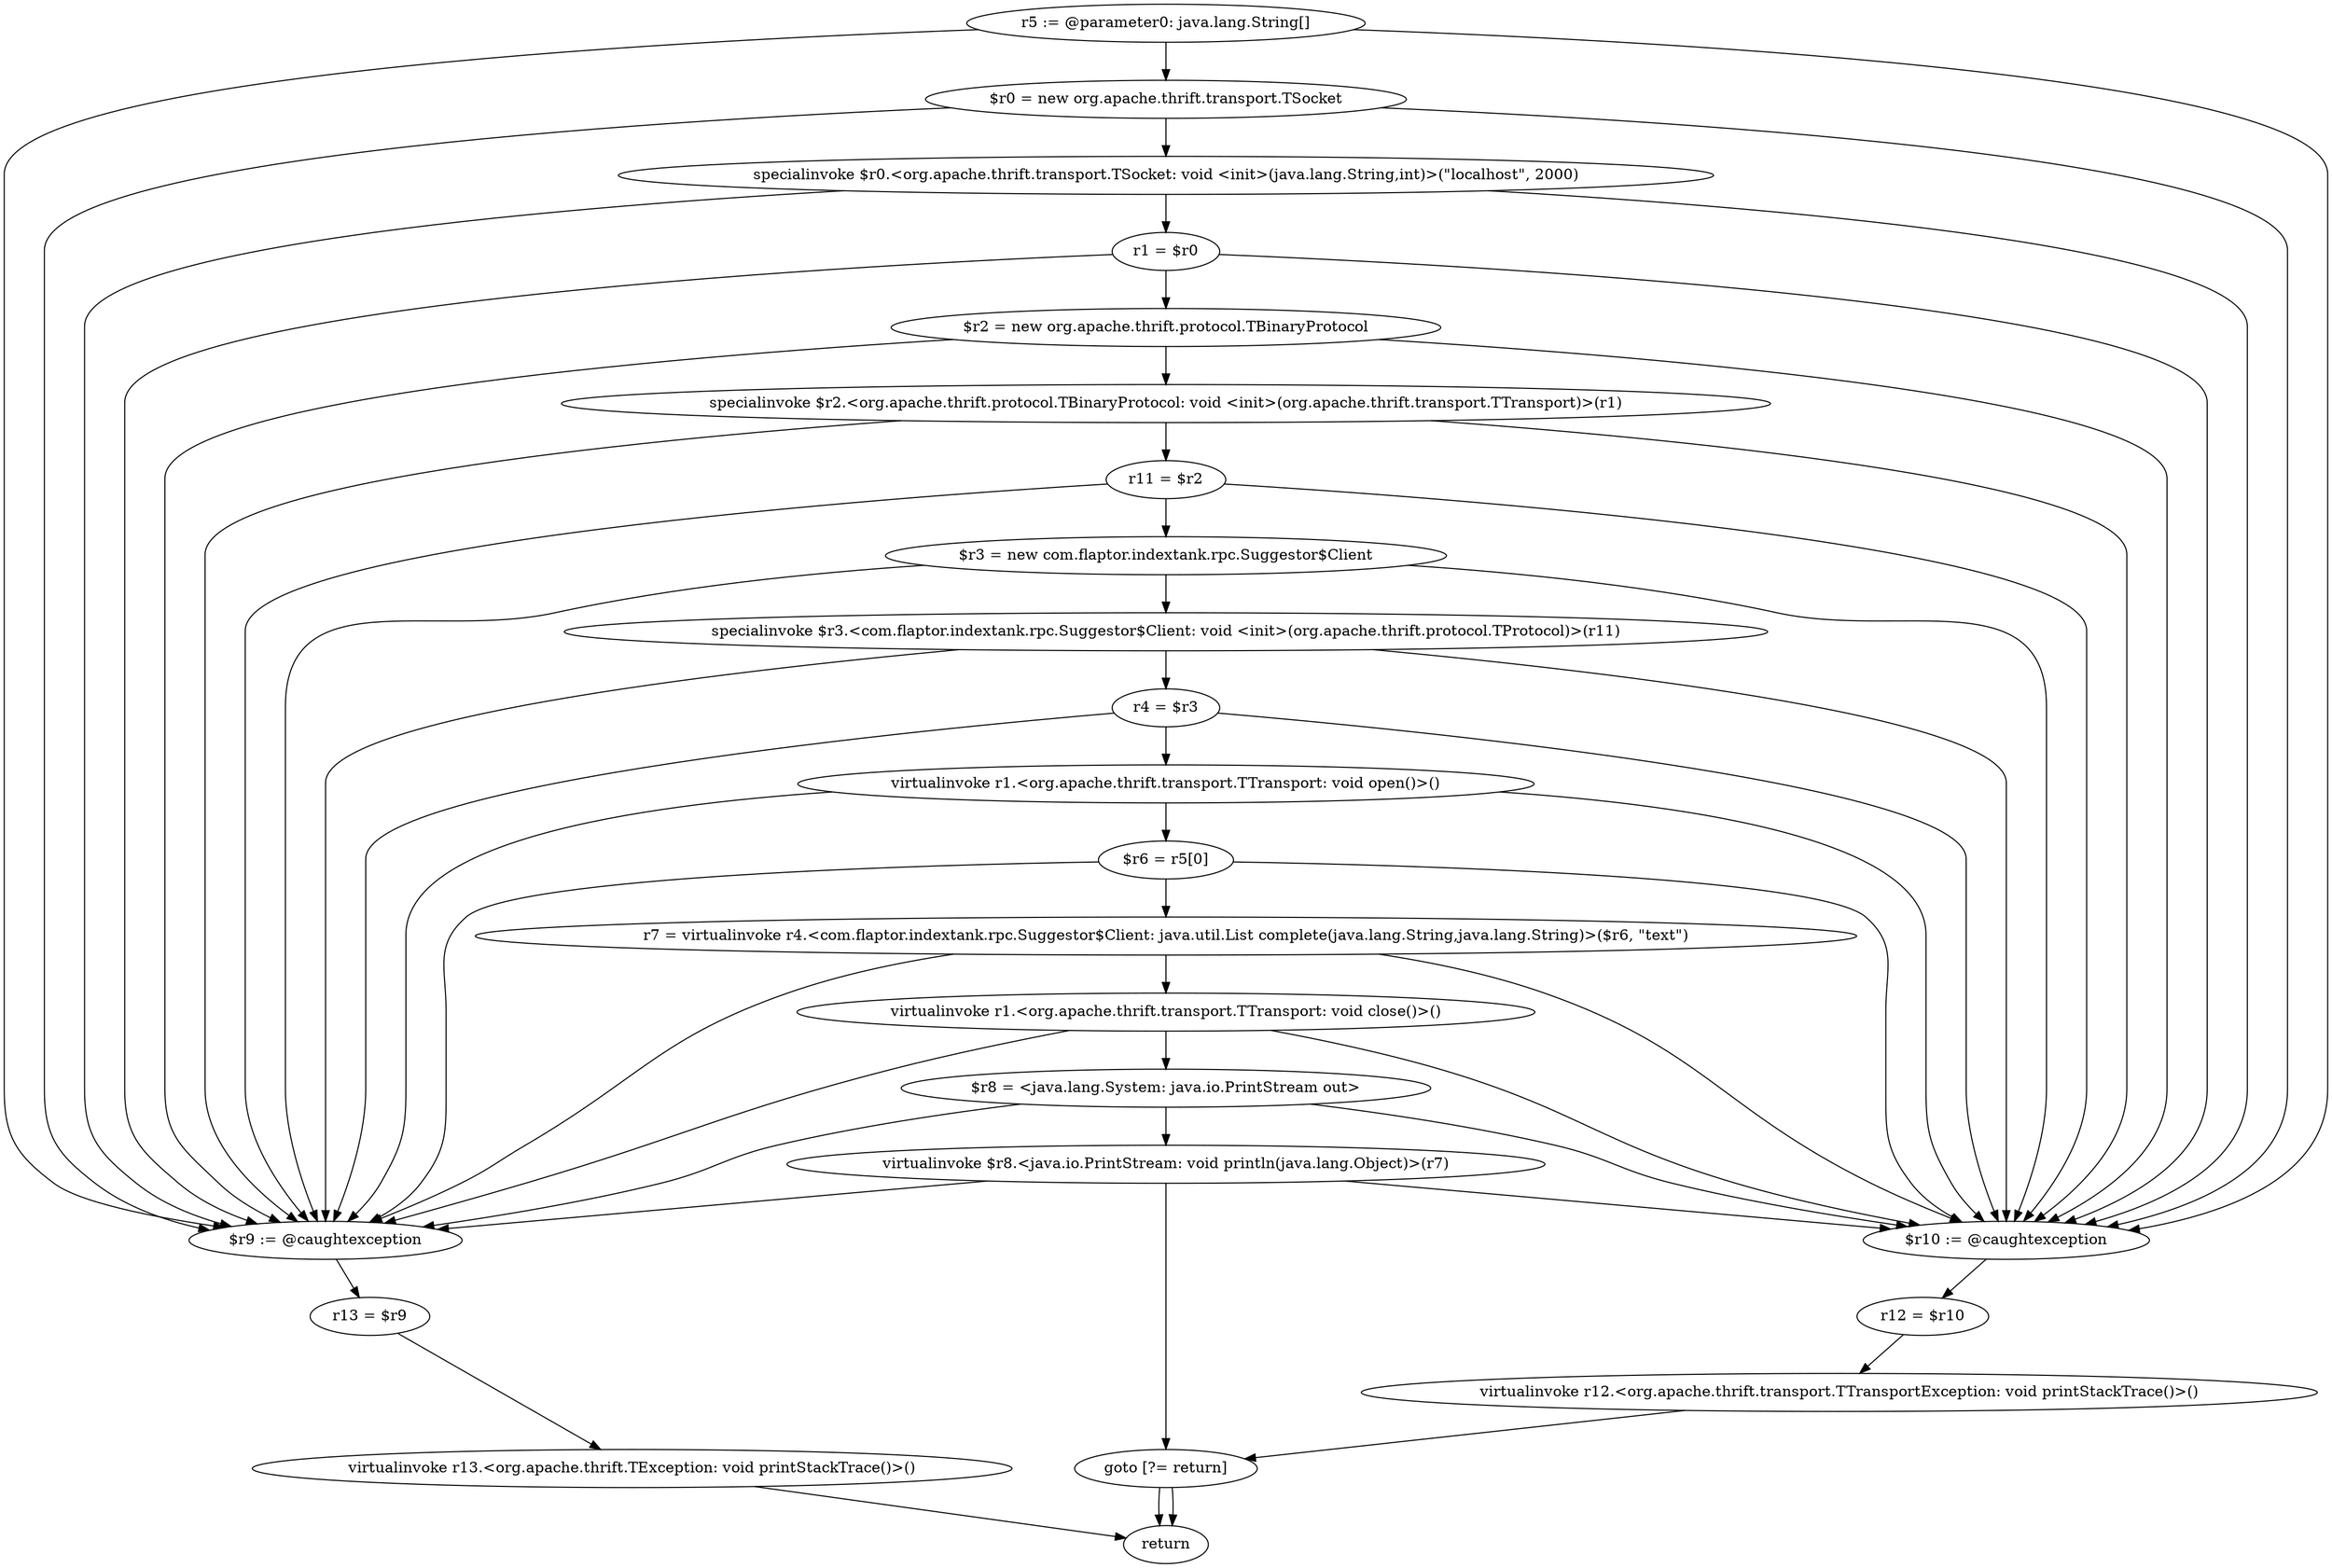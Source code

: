 digraph "unitGraph" {
    "r5 := @parameter0: java.lang.String[]"
    "$r0 = new org.apache.thrift.transport.TSocket"
    "specialinvoke $r0.<org.apache.thrift.transport.TSocket: void <init>(java.lang.String,int)>(\"localhost\", 2000)"
    "r1 = $r0"
    "$r2 = new org.apache.thrift.protocol.TBinaryProtocol"
    "specialinvoke $r2.<org.apache.thrift.protocol.TBinaryProtocol: void <init>(org.apache.thrift.transport.TTransport)>(r1)"
    "r11 = $r2"
    "$r3 = new com.flaptor.indextank.rpc.Suggestor$Client"
    "specialinvoke $r3.<com.flaptor.indextank.rpc.Suggestor$Client: void <init>(org.apache.thrift.protocol.TProtocol)>(r11)"
    "r4 = $r3"
    "virtualinvoke r1.<org.apache.thrift.transport.TTransport: void open()>()"
    "$r6 = r5[0]"
    "r7 = virtualinvoke r4.<com.flaptor.indextank.rpc.Suggestor$Client: java.util.List complete(java.lang.String,java.lang.String)>($r6, \"text\")"
    "virtualinvoke r1.<org.apache.thrift.transport.TTransport: void close()>()"
    "$r8 = <java.lang.System: java.io.PrintStream out>"
    "virtualinvoke $r8.<java.io.PrintStream: void println(java.lang.Object)>(r7)"
    "goto [?= return]"
    "$r10 := @caughtexception"
    "r12 = $r10"
    "virtualinvoke r12.<org.apache.thrift.transport.TTransportException: void printStackTrace()>()"
    "$r9 := @caughtexception"
    "r13 = $r9"
    "virtualinvoke r13.<org.apache.thrift.TException: void printStackTrace()>()"
    "return"
    "r5 := @parameter0: java.lang.String[]"->"$r10 := @caughtexception";
    "r5 := @parameter0: java.lang.String[]"->"$r9 := @caughtexception";
    "r5 := @parameter0: java.lang.String[]"->"$r0 = new org.apache.thrift.transport.TSocket";
    "$r0 = new org.apache.thrift.transport.TSocket"->"$r10 := @caughtexception";
    "$r0 = new org.apache.thrift.transport.TSocket"->"$r9 := @caughtexception";
    "$r0 = new org.apache.thrift.transport.TSocket"->"specialinvoke $r0.<org.apache.thrift.transport.TSocket: void <init>(java.lang.String,int)>(\"localhost\", 2000)";
    "specialinvoke $r0.<org.apache.thrift.transport.TSocket: void <init>(java.lang.String,int)>(\"localhost\", 2000)"->"$r10 := @caughtexception";
    "specialinvoke $r0.<org.apache.thrift.transport.TSocket: void <init>(java.lang.String,int)>(\"localhost\", 2000)"->"$r9 := @caughtexception";
    "specialinvoke $r0.<org.apache.thrift.transport.TSocket: void <init>(java.lang.String,int)>(\"localhost\", 2000)"->"r1 = $r0";
    "r1 = $r0"->"$r10 := @caughtexception";
    "r1 = $r0"->"$r9 := @caughtexception";
    "r1 = $r0"->"$r2 = new org.apache.thrift.protocol.TBinaryProtocol";
    "$r2 = new org.apache.thrift.protocol.TBinaryProtocol"->"$r10 := @caughtexception";
    "$r2 = new org.apache.thrift.protocol.TBinaryProtocol"->"$r9 := @caughtexception";
    "$r2 = new org.apache.thrift.protocol.TBinaryProtocol"->"specialinvoke $r2.<org.apache.thrift.protocol.TBinaryProtocol: void <init>(org.apache.thrift.transport.TTransport)>(r1)";
    "specialinvoke $r2.<org.apache.thrift.protocol.TBinaryProtocol: void <init>(org.apache.thrift.transport.TTransport)>(r1)"->"$r10 := @caughtexception";
    "specialinvoke $r2.<org.apache.thrift.protocol.TBinaryProtocol: void <init>(org.apache.thrift.transport.TTransport)>(r1)"->"$r9 := @caughtexception";
    "specialinvoke $r2.<org.apache.thrift.protocol.TBinaryProtocol: void <init>(org.apache.thrift.transport.TTransport)>(r1)"->"r11 = $r2";
    "r11 = $r2"->"$r10 := @caughtexception";
    "r11 = $r2"->"$r9 := @caughtexception";
    "r11 = $r2"->"$r3 = new com.flaptor.indextank.rpc.Suggestor$Client";
    "$r3 = new com.flaptor.indextank.rpc.Suggestor$Client"->"$r10 := @caughtexception";
    "$r3 = new com.flaptor.indextank.rpc.Suggestor$Client"->"$r9 := @caughtexception";
    "$r3 = new com.flaptor.indextank.rpc.Suggestor$Client"->"specialinvoke $r3.<com.flaptor.indextank.rpc.Suggestor$Client: void <init>(org.apache.thrift.protocol.TProtocol)>(r11)";
    "specialinvoke $r3.<com.flaptor.indextank.rpc.Suggestor$Client: void <init>(org.apache.thrift.protocol.TProtocol)>(r11)"->"$r10 := @caughtexception";
    "specialinvoke $r3.<com.flaptor.indextank.rpc.Suggestor$Client: void <init>(org.apache.thrift.protocol.TProtocol)>(r11)"->"$r9 := @caughtexception";
    "specialinvoke $r3.<com.flaptor.indextank.rpc.Suggestor$Client: void <init>(org.apache.thrift.protocol.TProtocol)>(r11)"->"r4 = $r3";
    "r4 = $r3"->"$r10 := @caughtexception";
    "r4 = $r3"->"$r9 := @caughtexception";
    "r4 = $r3"->"virtualinvoke r1.<org.apache.thrift.transport.TTransport: void open()>()";
    "virtualinvoke r1.<org.apache.thrift.transport.TTransport: void open()>()"->"$r10 := @caughtexception";
    "virtualinvoke r1.<org.apache.thrift.transport.TTransport: void open()>()"->"$r9 := @caughtexception";
    "virtualinvoke r1.<org.apache.thrift.transport.TTransport: void open()>()"->"$r6 = r5[0]";
    "$r6 = r5[0]"->"$r10 := @caughtexception";
    "$r6 = r5[0]"->"$r9 := @caughtexception";
    "$r6 = r5[0]"->"r7 = virtualinvoke r4.<com.flaptor.indextank.rpc.Suggestor$Client: java.util.List complete(java.lang.String,java.lang.String)>($r6, \"text\")";
    "r7 = virtualinvoke r4.<com.flaptor.indextank.rpc.Suggestor$Client: java.util.List complete(java.lang.String,java.lang.String)>($r6, \"text\")"->"$r10 := @caughtexception";
    "r7 = virtualinvoke r4.<com.flaptor.indextank.rpc.Suggestor$Client: java.util.List complete(java.lang.String,java.lang.String)>($r6, \"text\")"->"$r9 := @caughtexception";
    "r7 = virtualinvoke r4.<com.flaptor.indextank.rpc.Suggestor$Client: java.util.List complete(java.lang.String,java.lang.String)>($r6, \"text\")"->"virtualinvoke r1.<org.apache.thrift.transport.TTransport: void close()>()";
    "virtualinvoke r1.<org.apache.thrift.transport.TTransport: void close()>()"->"$r10 := @caughtexception";
    "virtualinvoke r1.<org.apache.thrift.transport.TTransport: void close()>()"->"$r9 := @caughtexception";
    "virtualinvoke r1.<org.apache.thrift.transport.TTransport: void close()>()"->"$r8 = <java.lang.System: java.io.PrintStream out>";
    "$r8 = <java.lang.System: java.io.PrintStream out>"->"$r10 := @caughtexception";
    "$r8 = <java.lang.System: java.io.PrintStream out>"->"$r9 := @caughtexception";
    "$r8 = <java.lang.System: java.io.PrintStream out>"->"virtualinvoke $r8.<java.io.PrintStream: void println(java.lang.Object)>(r7)";
    "virtualinvoke $r8.<java.io.PrintStream: void println(java.lang.Object)>(r7)"->"$r10 := @caughtexception";
    "virtualinvoke $r8.<java.io.PrintStream: void println(java.lang.Object)>(r7)"->"$r9 := @caughtexception";
    "virtualinvoke $r8.<java.io.PrintStream: void println(java.lang.Object)>(r7)"->"goto [?= return]";
    "goto [?= return]"->"return";
    "$r10 := @caughtexception"->"r12 = $r10";
    "r12 = $r10"->"virtualinvoke r12.<org.apache.thrift.transport.TTransportException: void printStackTrace()>()";
    "virtualinvoke r12.<org.apache.thrift.transport.TTransportException: void printStackTrace()>()"->"goto [?= return]";
    "goto [?= return]"->"return";
    "$r9 := @caughtexception"->"r13 = $r9";
    "r13 = $r9"->"virtualinvoke r13.<org.apache.thrift.TException: void printStackTrace()>()";
    "virtualinvoke r13.<org.apache.thrift.TException: void printStackTrace()>()"->"return";
}
